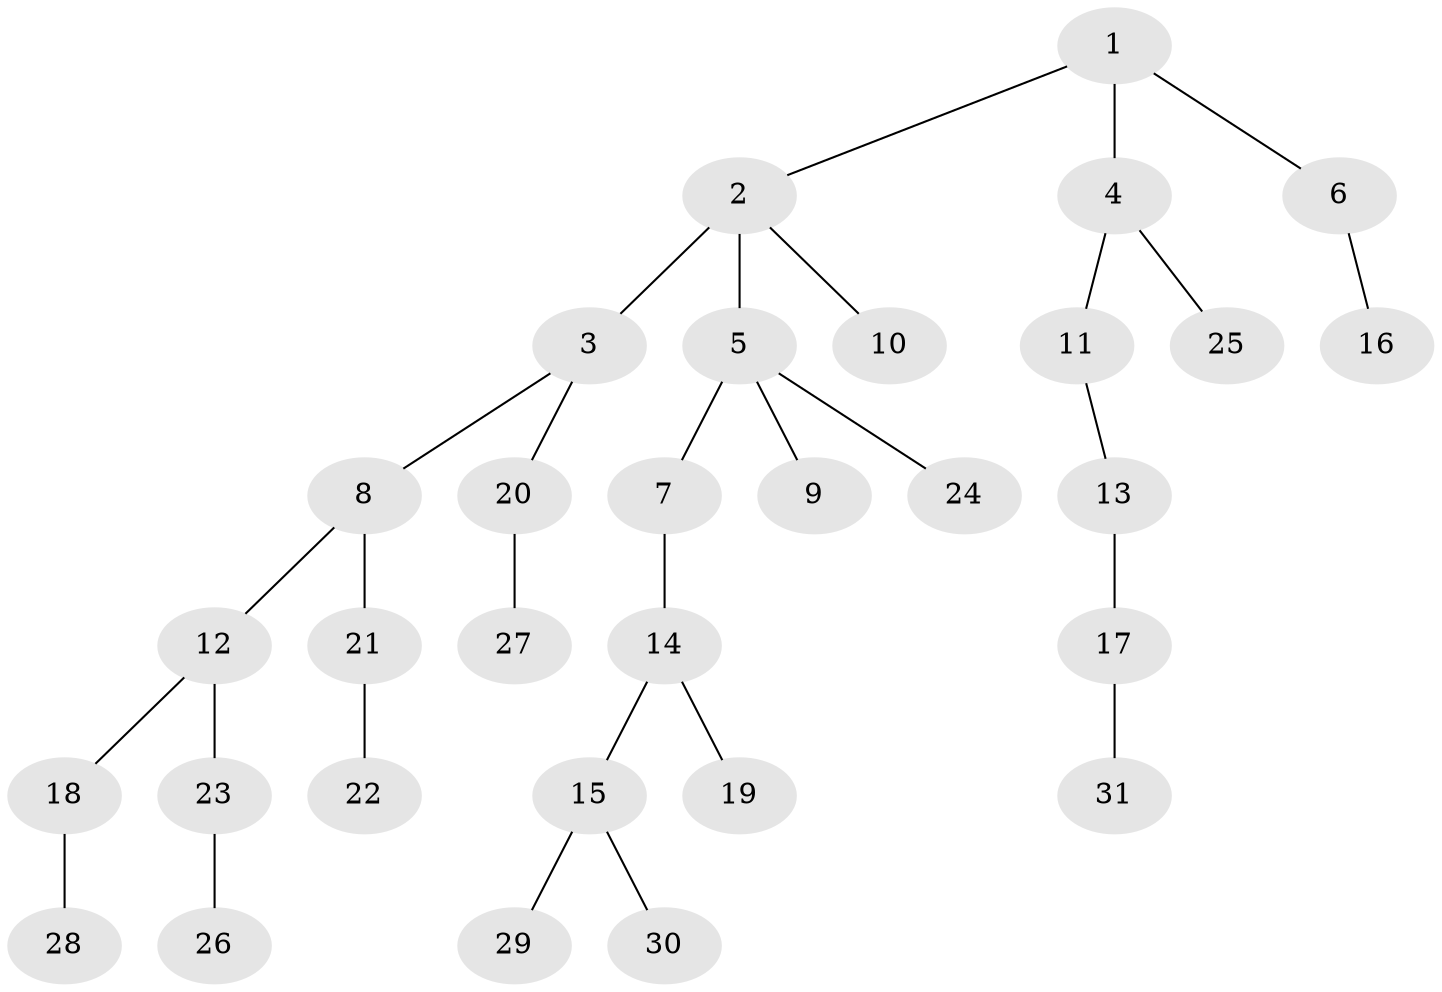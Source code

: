 // original degree distribution, {4: 0.08333333333333333, 6: 0.016666666666666666, 3: 0.15, 2: 0.3333333333333333, 1: 0.4166666666666667}
// Generated by graph-tools (version 1.1) at 2025/36/03/09/25 02:36:41]
// undirected, 31 vertices, 30 edges
graph export_dot {
graph [start="1"]
  node [color=gray90,style=filled];
  1;
  2;
  3;
  4;
  5;
  6;
  7;
  8;
  9;
  10;
  11;
  12;
  13;
  14;
  15;
  16;
  17;
  18;
  19;
  20;
  21;
  22;
  23;
  24;
  25;
  26;
  27;
  28;
  29;
  30;
  31;
  1 -- 2 [weight=1.0];
  1 -- 4 [weight=1.0];
  1 -- 6 [weight=1.0];
  2 -- 3 [weight=2.0];
  2 -- 5 [weight=1.0];
  2 -- 10 [weight=1.0];
  3 -- 8 [weight=1.0];
  3 -- 20 [weight=1.0];
  4 -- 11 [weight=1.0];
  4 -- 25 [weight=1.0];
  5 -- 7 [weight=1.0];
  5 -- 9 [weight=1.0];
  5 -- 24 [weight=1.0];
  6 -- 16 [weight=1.0];
  7 -- 14 [weight=1.0];
  8 -- 12 [weight=1.0];
  8 -- 21 [weight=1.0];
  11 -- 13 [weight=1.0];
  12 -- 18 [weight=1.0];
  12 -- 23 [weight=1.0];
  13 -- 17 [weight=1.0];
  14 -- 15 [weight=1.0];
  14 -- 19 [weight=1.0];
  15 -- 29 [weight=1.0];
  15 -- 30 [weight=1.0];
  17 -- 31 [weight=2.0];
  18 -- 28 [weight=1.0];
  20 -- 27 [weight=1.0];
  21 -- 22 [weight=1.0];
  23 -- 26 [weight=1.0];
}
